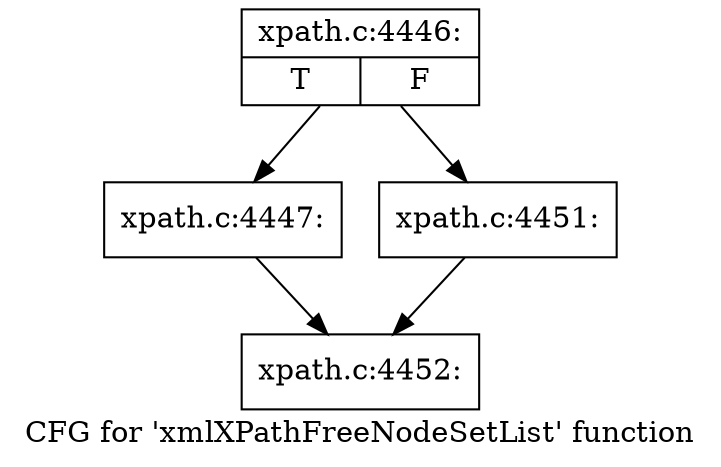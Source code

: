 digraph "CFG for 'xmlXPathFreeNodeSetList' function" {
	label="CFG for 'xmlXPathFreeNodeSetList' function";

	Node0x481eb90 [shape=record,label="{xpath.c:4446:|{<s0>T|<s1>F}}"];
	Node0x481eb90 -> Node0x48244a0;
	Node0x481eb90 -> Node0x48244f0;
	Node0x48244a0 [shape=record,label="{xpath.c:4447:}"];
	Node0x48244a0 -> Node0x4824760;
	Node0x48244f0 [shape=record,label="{xpath.c:4451:}"];
	Node0x48244f0 -> Node0x4824760;
	Node0x4824760 [shape=record,label="{xpath.c:4452:}"];
}

